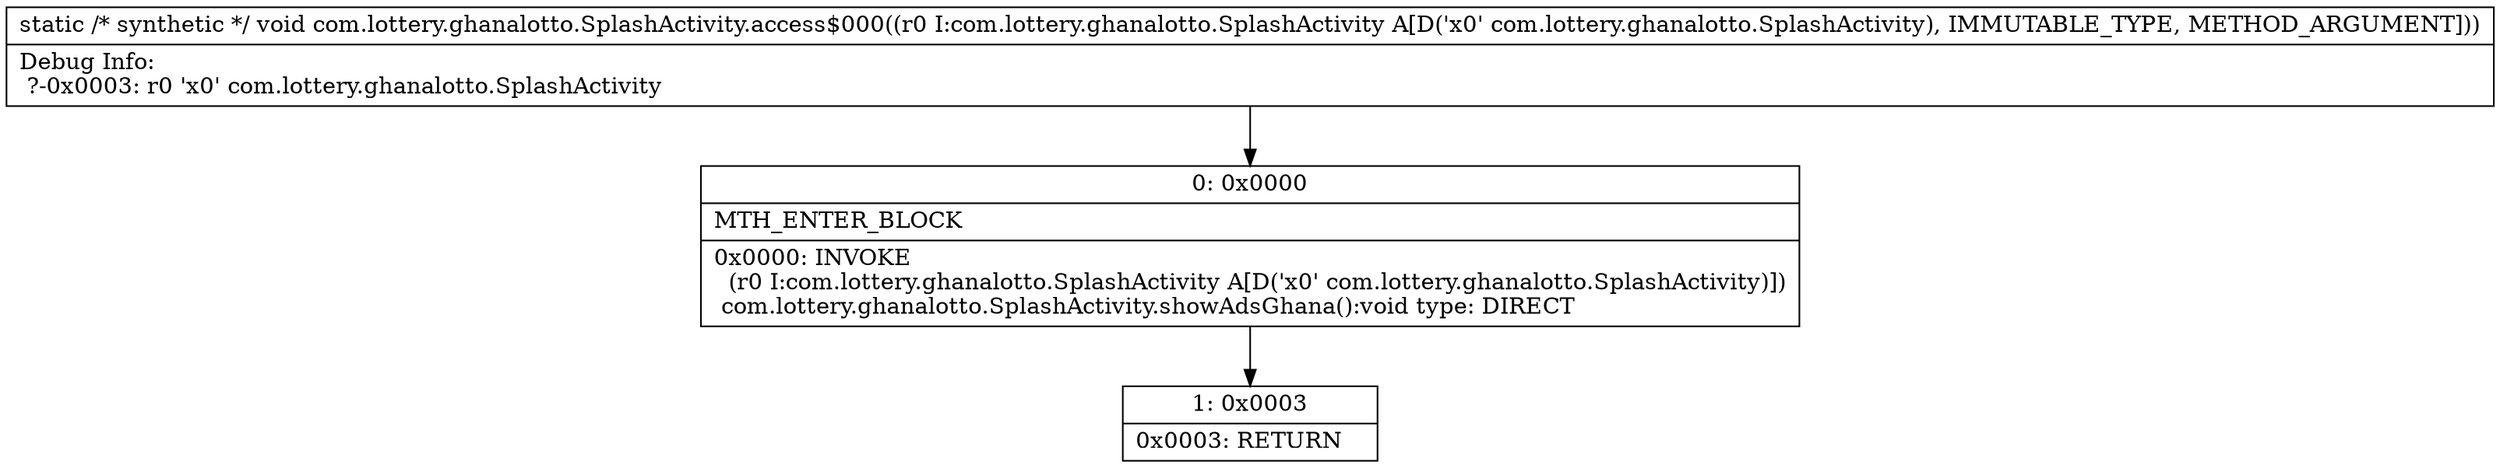 digraph "CFG forcom.lottery.ghanalotto.SplashActivity.access$000(Lcom\/lottery\/ghanalotto\/SplashActivity;)V" {
Node_0 [shape=record,label="{0\:\ 0x0000|MTH_ENTER_BLOCK\l|0x0000: INVOKE  \l  (r0 I:com.lottery.ghanalotto.SplashActivity A[D('x0' com.lottery.ghanalotto.SplashActivity)])\l com.lottery.ghanalotto.SplashActivity.showAdsGhana():void type: DIRECT \l}"];
Node_1 [shape=record,label="{1\:\ 0x0003|0x0003: RETURN   \l}"];
MethodNode[shape=record,label="{static \/* synthetic *\/ void com.lottery.ghanalotto.SplashActivity.access$000((r0 I:com.lottery.ghanalotto.SplashActivity A[D('x0' com.lottery.ghanalotto.SplashActivity), IMMUTABLE_TYPE, METHOD_ARGUMENT]))  | Debug Info:\l  ?\-0x0003: r0 'x0' com.lottery.ghanalotto.SplashActivity\l}"];
MethodNode -> Node_0;
Node_0 -> Node_1;
}

